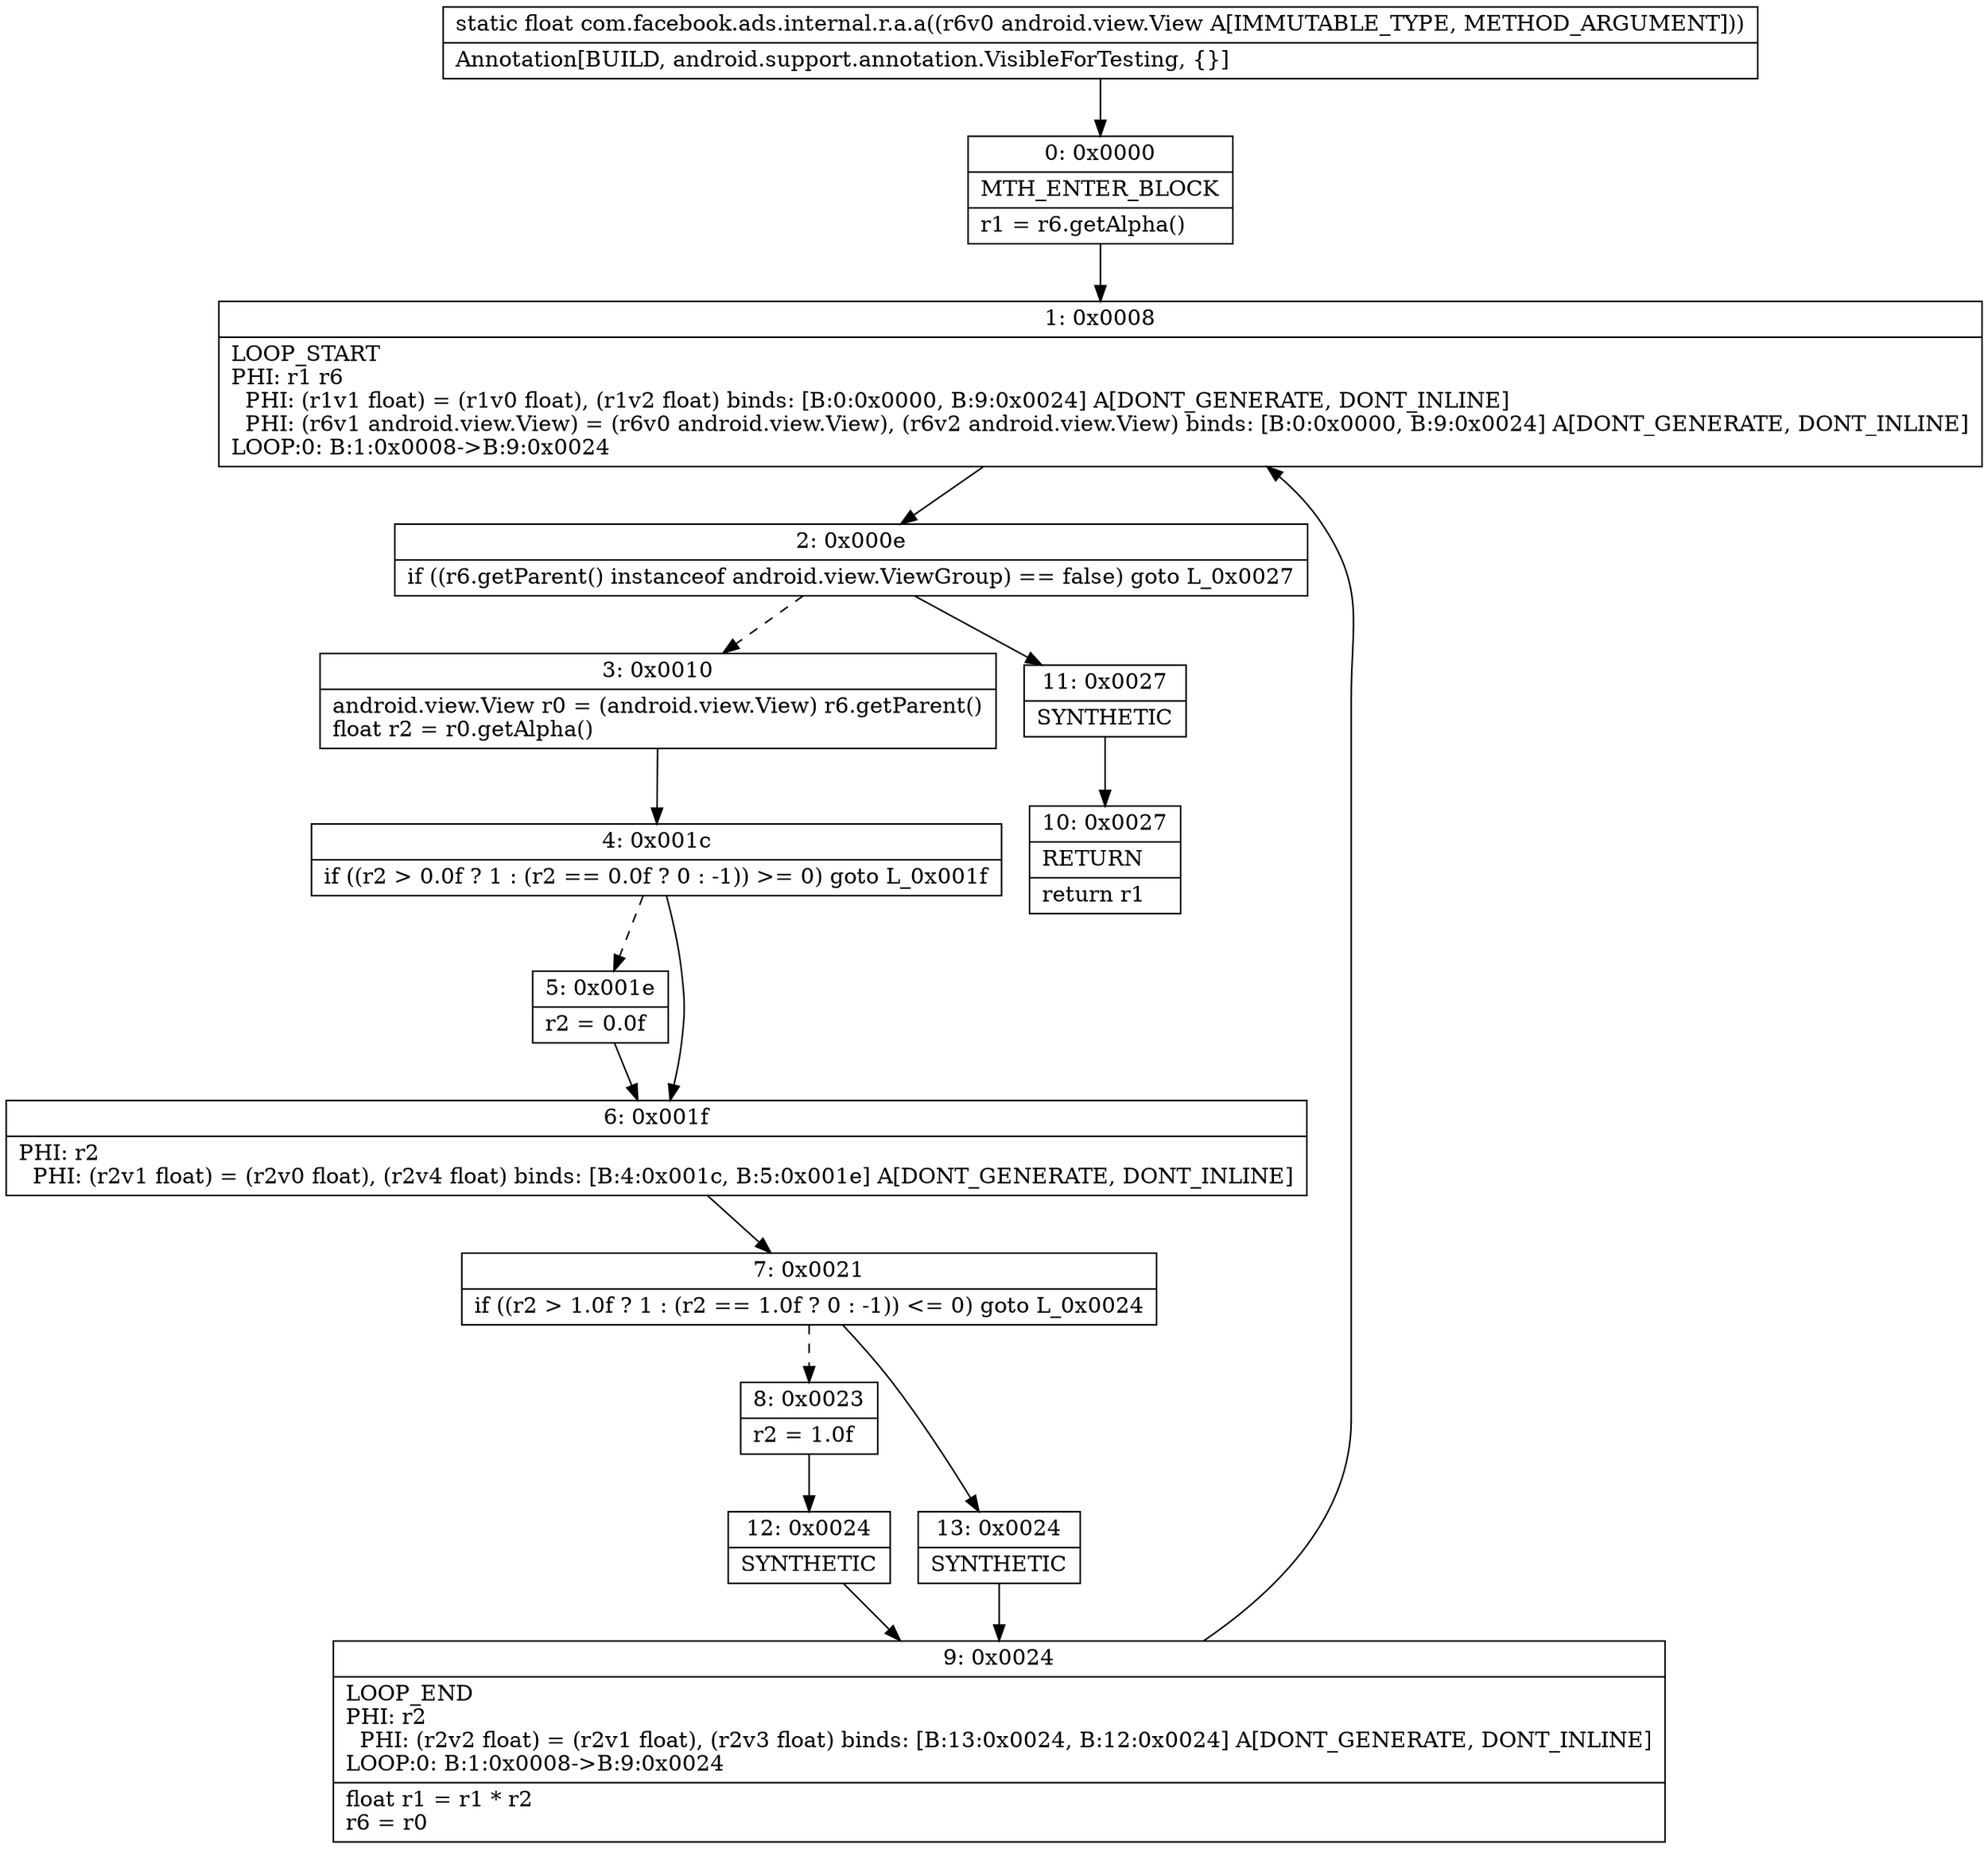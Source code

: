 digraph "CFG forcom.facebook.ads.internal.r.a.a(Landroid\/view\/View;)F" {
Node_0 [shape=record,label="{0\:\ 0x0000|MTH_ENTER_BLOCK\l|r1 = r6.getAlpha()\l}"];
Node_1 [shape=record,label="{1\:\ 0x0008|LOOP_START\lPHI: r1 r6 \l  PHI: (r1v1 float) = (r1v0 float), (r1v2 float) binds: [B:0:0x0000, B:9:0x0024] A[DONT_GENERATE, DONT_INLINE]\l  PHI: (r6v1 android.view.View) = (r6v0 android.view.View), (r6v2 android.view.View) binds: [B:0:0x0000, B:9:0x0024] A[DONT_GENERATE, DONT_INLINE]\lLOOP:0: B:1:0x0008\-\>B:9:0x0024\l}"];
Node_2 [shape=record,label="{2\:\ 0x000e|if ((r6.getParent() instanceof android.view.ViewGroup) == false) goto L_0x0027\l}"];
Node_3 [shape=record,label="{3\:\ 0x0010|android.view.View r0 = (android.view.View) r6.getParent()\lfloat r2 = r0.getAlpha()\l}"];
Node_4 [shape=record,label="{4\:\ 0x001c|if ((r2 \> 0.0f ? 1 : (r2 == 0.0f ? 0 : \-1)) \>= 0) goto L_0x001f\l}"];
Node_5 [shape=record,label="{5\:\ 0x001e|r2 = 0.0f\l}"];
Node_6 [shape=record,label="{6\:\ 0x001f|PHI: r2 \l  PHI: (r2v1 float) = (r2v0 float), (r2v4 float) binds: [B:4:0x001c, B:5:0x001e] A[DONT_GENERATE, DONT_INLINE]\l}"];
Node_7 [shape=record,label="{7\:\ 0x0021|if ((r2 \> 1.0f ? 1 : (r2 == 1.0f ? 0 : \-1)) \<= 0) goto L_0x0024\l}"];
Node_8 [shape=record,label="{8\:\ 0x0023|r2 = 1.0f\l}"];
Node_9 [shape=record,label="{9\:\ 0x0024|LOOP_END\lPHI: r2 \l  PHI: (r2v2 float) = (r2v1 float), (r2v3 float) binds: [B:13:0x0024, B:12:0x0024] A[DONT_GENERATE, DONT_INLINE]\lLOOP:0: B:1:0x0008\-\>B:9:0x0024\l|float r1 = r1 * r2\lr6 = r0\l}"];
Node_10 [shape=record,label="{10\:\ 0x0027|RETURN\l|return r1\l}"];
Node_11 [shape=record,label="{11\:\ 0x0027|SYNTHETIC\l}"];
Node_12 [shape=record,label="{12\:\ 0x0024|SYNTHETIC\l}"];
Node_13 [shape=record,label="{13\:\ 0x0024|SYNTHETIC\l}"];
MethodNode[shape=record,label="{static float com.facebook.ads.internal.r.a.a((r6v0 android.view.View A[IMMUTABLE_TYPE, METHOD_ARGUMENT]))  | Annotation[BUILD, android.support.annotation.VisibleForTesting, \{\}]\l}"];
MethodNode -> Node_0;
Node_0 -> Node_1;
Node_1 -> Node_2;
Node_2 -> Node_3[style=dashed];
Node_2 -> Node_11;
Node_3 -> Node_4;
Node_4 -> Node_5[style=dashed];
Node_4 -> Node_6;
Node_5 -> Node_6;
Node_6 -> Node_7;
Node_7 -> Node_8[style=dashed];
Node_7 -> Node_13;
Node_8 -> Node_12;
Node_9 -> Node_1;
Node_11 -> Node_10;
Node_12 -> Node_9;
Node_13 -> Node_9;
}

